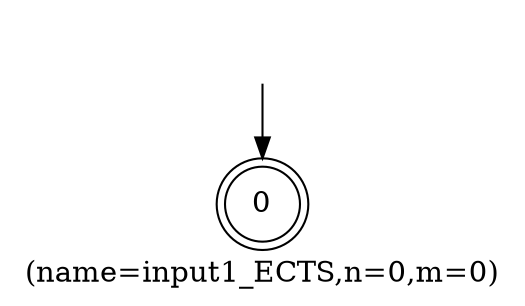 digraph input1_ECTS{
	label="(name=input1_ECTS,n=0,m=0)";
	_nil [style = "invis"];
	node [shape = doublecircle]; 0;
	node [shape = circle];
	_nil -> 0;
}
